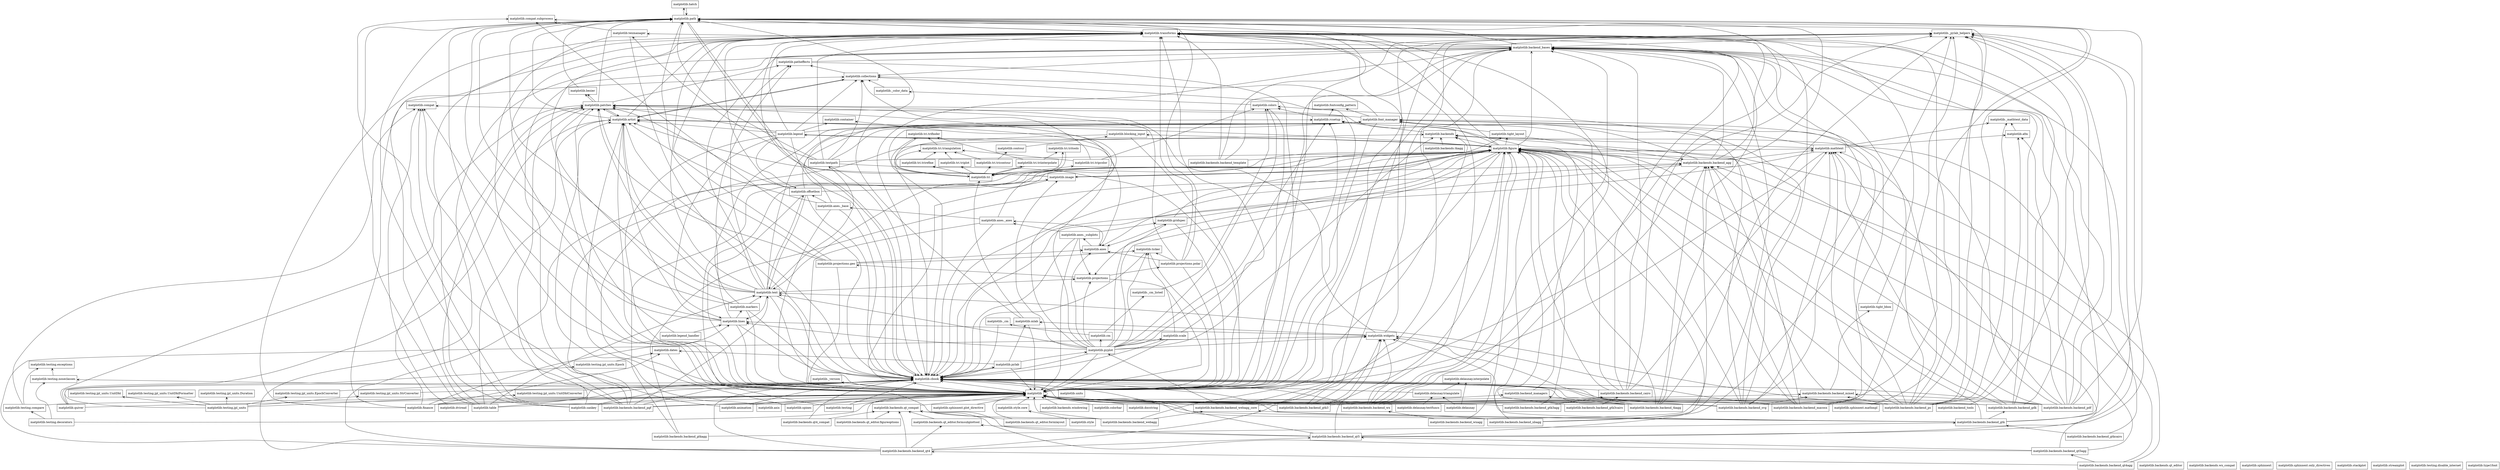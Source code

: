 digraph "packages_No_Name" {
charset="utf-8"
rankdir=BT
"0" [label="matplotlib", shape="box"];
"1" [label="matplotlib._cm", shape="box"];
"2" [label="matplotlib._cm_listed", shape="box"];
"3" [label="matplotlib._color_data", shape="box"];
"4" [label="matplotlib._mathtext_data", shape="box"];
"5" [label="matplotlib._pylab_helpers", shape="box"];
"6" [label="matplotlib._version", shape="box"];
"7" [label="matplotlib.afm", shape="box"];
"8" [label="matplotlib.animation", shape="box"];
"9" [label="matplotlib.artist", shape="box"];
"10" [label="matplotlib.axes", shape="box"];
"11" [label="matplotlib.axes._axes", shape="box"];
"12" [label="matplotlib.axes._base", shape="box"];
"13" [label="matplotlib.axes._subplots", shape="box"];
"14" [label="matplotlib.axis", shape="box"];
"15" [label="matplotlib.backend_bases", shape="box"];
"16" [label="matplotlib.backend_managers", shape="box"];
"17" [label="matplotlib.backend_tools", shape="box"];
"18" [label="matplotlib.backends", shape="box"];
"19" [label="matplotlib.backends.backend_agg", shape="box"];
"20" [label="matplotlib.backends.backend_cairo", shape="box"];
"21" [label="matplotlib.backends.backend_gdk", shape="box"];
"22" [label="matplotlib.backends.backend_gtk", shape="box"];
"23" [label="matplotlib.backends.backend_gtk3", shape="box"];
"24" [label="matplotlib.backends.backend_gtk3agg", shape="box"];
"25" [label="matplotlib.backends.backend_gtk3cairo", shape="box"];
"26" [label="matplotlib.backends.backend_gtkagg", shape="box"];
"27" [label="matplotlib.backends.backend_gtkcairo", shape="box"];
"28" [label="matplotlib.backends.backend_macosx", shape="box"];
"29" [label="matplotlib.backends.backend_mixed", shape="box"];
"30" [label="matplotlib.backends.backend_nbagg", shape="box"];
"31" [label="matplotlib.backends.backend_pdf", shape="box"];
"32" [label="matplotlib.backends.backend_pgf", shape="box"];
"33" [label="matplotlib.backends.backend_ps", shape="box"];
"34" [label="matplotlib.backends.backend_qt4", shape="box"];
"35" [label="matplotlib.backends.backend_qt4agg", shape="box"];
"36" [label="matplotlib.backends.backend_qt5", shape="box"];
"37" [label="matplotlib.backends.backend_qt5agg", shape="box"];
"38" [label="matplotlib.backends.backend_svg", shape="box"];
"39" [label="matplotlib.backends.backend_template", shape="box"];
"40" [label="matplotlib.backends.backend_tkagg", shape="box"];
"41" [label="matplotlib.backends.backend_webagg", shape="box"];
"42" [label="matplotlib.backends.backend_webagg_core", shape="box"];
"43" [label="matplotlib.backends.backend_wx", shape="box"];
"44" [label="matplotlib.backends.backend_wxagg", shape="box"];
"45" [label="matplotlib.backends.qt4_compat", shape="box"];
"46" [label="matplotlib.backends.qt_compat", shape="box"];
"47" [label="matplotlib.backends.qt_editor", shape="box"];
"48" [label="matplotlib.backends.qt_editor.figureoptions", shape="box"];
"49" [label="matplotlib.backends.qt_editor.formlayout", shape="box"];
"50" [label="matplotlib.backends.qt_editor.formsubplottool", shape="box"];
"51" [label="matplotlib.backends.tkagg", shape="box"];
"52" [label="matplotlib.backends.windowing", shape="box"];
"53" [label="matplotlib.backends.wx_compat", shape="box"];
"54" [label="matplotlib.bezier", shape="box"];
"55" [label="matplotlib.blocking_input", shape="box"];
"56" [label="matplotlib.cbook", shape="box"];
"57" [label="matplotlib.cm", shape="box"];
"58" [label="matplotlib.collections", shape="box"];
"59" [label="matplotlib.colorbar", shape="box"];
"60" [label="matplotlib.colors", shape="box"];
"61" [label="matplotlib.compat", shape="box"];
"62" [label="matplotlib.compat.subprocess", shape="box"];
"63" [label="matplotlib.container", shape="box"];
"64" [label="matplotlib.contour", shape="box"];
"65" [label="matplotlib.dates", shape="box"];
"66" [label="matplotlib.delaunay", shape="box"];
"67" [label="matplotlib.delaunay.interpolate", shape="box"];
"68" [label="matplotlib.delaunay.testfuncs", shape="box"];
"69" [label="matplotlib.delaunay.triangulate", shape="box"];
"70" [label="matplotlib.docstring", shape="box"];
"71" [label="matplotlib.dviread", shape="box"];
"72" [label="matplotlib.figure", shape="box"];
"73" [label="matplotlib.finance", shape="box"];
"74" [label="matplotlib.font_manager", shape="box"];
"75" [label="matplotlib.fontconfig_pattern", shape="box"];
"76" [label="matplotlib.gridspec", shape="box"];
"77" [label="matplotlib.hatch", shape="box"];
"78" [label="matplotlib.image", shape="box"];
"79" [label="matplotlib.legend", shape="box"];
"80" [label="matplotlib.legend_handler", shape="box"];
"81" [label="matplotlib.lines", shape="box"];
"82" [label="matplotlib.markers", shape="box"];
"83" [label="matplotlib.mathtext", shape="box"];
"84" [label="matplotlib.mlab", shape="box"];
"85" [label="matplotlib.offsetbox", shape="box"];
"86" [label="matplotlib.patches", shape="box"];
"87" [label="matplotlib.path", shape="box"];
"88" [label="matplotlib.patheffects", shape="box"];
"89" [label="matplotlib.projections", shape="box"];
"90" [label="matplotlib.projections.geo", shape="box"];
"91" [label="matplotlib.projections.polar", shape="box"];
"92" [label="matplotlib.pylab", shape="box"];
"93" [label="matplotlib.pyplot", shape="box"];
"94" [label="matplotlib.quiver", shape="box"];
"95" [label="matplotlib.rcsetup", shape="box"];
"96" [label="matplotlib.sankey", shape="box"];
"97" [label="matplotlib.scale", shape="box"];
"98" [label="matplotlib.sphinxext", shape="box"];
"99" [label="matplotlib.sphinxext.mathmpl", shape="box"];
"100" [label="matplotlib.sphinxext.only_directives", shape="box"];
"101" [label="matplotlib.sphinxext.plot_directive", shape="box"];
"102" [label="matplotlib.spines", shape="box"];
"103" [label="matplotlib.stackplot", shape="box"];
"104" [label="matplotlib.streamplot", shape="box"];
"105" [label="matplotlib.style", shape="box"];
"106" [label="matplotlib.style.core", shape="box"];
"107" [label="matplotlib.table", shape="box"];
"108" [label="matplotlib.testing", shape="box"];
"109" [label="matplotlib.testing.compare", shape="box"];
"110" [label="matplotlib.testing.decorators", shape="box"];
"111" [label="matplotlib.testing.disable_internet", shape="box"];
"112" [label="matplotlib.testing.exceptions", shape="box"];
"113" [label="matplotlib.testing.jpl_units", shape="box"];
"114" [label="matplotlib.testing.jpl_units.Duration", shape="box"];
"115" [label="matplotlib.testing.jpl_units.Epoch", shape="box"];
"116" [label="matplotlib.testing.jpl_units.EpochConverter", shape="box"];
"117" [label="matplotlib.testing.jpl_units.StrConverter", shape="box"];
"118" [label="matplotlib.testing.jpl_units.UnitDbl", shape="box"];
"119" [label="matplotlib.testing.jpl_units.UnitDblConverter", shape="box"];
"120" [label="matplotlib.testing.jpl_units.UnitDblFormatter", shape="box"];
"121" [label="matplotlib.testing.noseclasses", shape="box"];
"122" [label="matplotlib.texmanager", shape="box"];
"123" [label="matplotlib.text", shape="box"];
"124" [label="matplotlib.textpath", shape="box"];
"125" [label="matplotlib.ticker", shape="box"];
"126" [label="matplotlib.tight_bbox", shape="box"];
"127" [label="matplotlib.tight_layout", shape="box"];
"128" [label="matplotlib.transforms", shape="box"];
"129" [label="matplotlib.tri", shape="box"];
"130" [label="matplotlib.tri.triangulation", shape="box"];
"131" [label="matplotlib.tri.tricontour", shape="box"];
"132" [label="matplotlib.tri.trifinder", shape="box"];
"133" [label="matplotlib.tri.triinterpolate", shape="box"];
"134" [label="matplotlib.tri.tripcolor", shape="box"];
"135" [label="matplotlib.tri.triplot", shape="box"];
"136" [label="matplotlib.tri.trirefine", shape="box"];
"137" [label="matplotlib.tri.tritools", shape="box"];
"138" [label="matplotlib.type1font", shape="box"];
"139" [label="matplotlib.units", shape="box"];
"140" [label="matplotlib.widgets", shape="box"];
"0" -> "0" [arrowhead="open", arrowtail="none"];
"0" -> "6" [arrowhead="open", arrowtail="none"];
"0" -> "56" [arrowhead="open", arrowtail="none"];
"0" -> "61" [arrowhead="open", arrowtail="none"];
"0" -> "95" [arrowhead="open", arrowtail="none"];
"0" -> "121" [arrowhead="open", arrowtail="none"];
"1" -> "56" [arrowhead="open", arrowtail="none"];
"2" -> "60" [arrowhead="open", arrowtail="none"];
"3" -> "58" [arrowhead="open", arrowtail="none"];
"7" -> "4" [arrowhead="open", arrowtail="none"];
"8" -> "0" [arrowhead="open", arrowtail="none"];
"8" -> "56" [arrowhead="open", arrowtail="none"];
"8" -> "61" [arrowhead="open", arrowtail="none"];
"9" -> "0" [arrowhead="open", arrowtail="none"];
"9" -> "56" [arrowhead="open", arrowtail="none"];
"9" -> "58" [arrowhead="open", arrowtail="none"];
"9" -> "86" [arrowhead="open", arrowtail="none"];
"9" -> "87" [arrowhead="open", arrowtail="none"];
"9" -> "128" [arrowhead="open", arrowtail="none"];
"10" -> "11" [arrowhead="open", arrowtail="none"];
"10" -> "13" [arrowhead="open", arrowtail="none"];
"11" -> "0" [arrowhead="open", arrowtail="none"];
"11" -> "12" [arrowhead="open", arrowtail="none"];
"11" -> "56" [arrowhead="open", arrowtail="none"];
"11" -> "63" [arrowhead="open", arrowtail="none"];
"12" -> "0" [arrowhead="open", arrowtail="none"];
"12" -> "9" [arrowhead="open", arrowtail="none"];
"12" -> "56" [arrowhead="open", arrowtail="none"];
"12" -> "85" [arrowhead="open", arrowtail="none"];
"12" -> "95" [arrowhead="open", arrowtail="none"];
"13" -> "0" [arrowhead="open", arrowtail="none"];
"13" -> "11" [arrowhead="open", arrowtail="none"];
"13" -> "56" [arrowhead="open", arrowtail="none"];
"13" -> "76" [arrowhead="open", arrowtail="none"];
"13" -> "89" [arrowhead="open", arrowtail="none"];
"14" -> "0" [arrowhead="open", arrowtail="none"];
"14" -> "9" [arrowhead="open", arrowtail="none"];
"15" -> "0" [arrowhead="open", arrowtail="none"];
"15" -> "5" [arrowhead="open", arrowtail="none"];
"15" -> "56" [arrowhead="open", arrowtail="none"];
"15" -> "58" [arrowhead="open", arrowtail="none"];
"15" -> "87" [arrowhead="open", arrowtail="none"];
"15" -> "122" [arrowhead="open", arrowtail="none"];
"15" -> "128" [arrowhead="open", arrowtail="none"];
"16" -> "95" [arrowhead="open", arrowtail="none"];
"17" -> "0" [arrowhead="open", arrowtail="none"];
"17" -> "5" [arrowhead="open", arrowtail="none"];
"18" -> "95" [arrowhead="open", arrowtail="none"];
"19" -> "0" [arrowhead="open", arrowtail="none"];
"19" -> "15" [arrowhead="open", arrowtail="none"];
"19" -> "56" [arrowhead="open", arrowtail="none"];
"19" -> "72" [arrowhead="open", arrowtail="none"];
"19" -> "74" [arrowhead="open", arrowtail="none"];
"19" -> "83" [arrowhead="open", arrowtail="none"];
"19" -> "87" [arrowhead="open", arrowtail="none"];
"19" -> "128" [arrowhead="open", arrowtail="none"];
"20" -> "15" [arrowhead="open", arrowtail="none"];
"20" -> "56" [arrowhead="open", arrowtail="none"];
"20" -> "72" [arrowhead="open", arrowtail="none"];
"20" -> "74" [arrowhead="open", arrowtail="none"];
"20" -> "83" [arrowhead="open", arrowtail="none"];
"20" -> "87" [arrowhead="open", arrowtail="none"];
"20" -> "128" [arrowhead="open", arrowtail="none"];
"21" -> "0" [arrowhead="open", arrowtail="none"];
"21" -> "5" [arrowhead="open", arrowtail="none"];
"21" -> "15" [arrowhead="open", arrowtail="none"];
"21" -> "56" [arrowhead="open", arrowtail="none"];
"21" -> "72" [arrowhead="open", arrowtail="none"];
"21" -> "83" [arrowhead="open", arrowtail="none"];
"21" -> "128" [arrowhead="open", arrowtail="none"];
"22" -> "0" [arrowhead="open", arrowtail="none"];
"22" -> "5" [arrowhead="open", arrowtail="none"];
"22" -> "15" [arrowhead="open", arrowtail="none"];
"22" -> "21" [arrowhead="open", arrowtail="none"];
"22" -> "56" [arrowhead="open", arrowtail="none"];
"22" -> "72" [arrowhead="open", arrowtail="none"];
"22" -> "140" [arrowhead="open", arrowtail="none"];
"23" -> "0" [arrowhead="open", arrowtail="none"];
"23" -> "5" [arrowhead="open", arrowtail="none"];
"23" -> "15" [arrowhead="open", arrowtail="none"];
"23" -> "16" [arrowhead="open", arrowtail="none"];
"23" -> "56" [arrowhead="open", arrowtail="none"];
"23" -> "72" [arrowhead="open", arrowtail="none"];
"23" -> "140" [arrowhead="open", arrowtail="none"];
"24" -> "0" [arrowhead="open", arrowtail="none"];
"24" -> "20" [arrowhead="open", arrowtail="none"];
"24" -> "72" [arrowhead="open", arrowtail="none"];
"25" -> "20" [arrowhead="open", arrowtail="none"];
"25" -> "72" [arrowhead="open", arrowtail="none"];
"26" -> "19" [arrowhead="open", arrowtail="none"];
"26" -> "22" [arrowhead="open", arrowtail="none"];
"26" -> "72" [arrowhead="open", arrowtail="none"];
"27" -> "18" [arrowhead="open", arrowtail="none"];
"27" -> "22" [arrowhead="open", arrowtail="none"];
"28" -> "0" [arrowhead="open", arrowtail="none"];
"28" -> "5" [arrowhead="open", arrowtail="none"];
"28" -> "15" [arrowhead="open", arrowtail="none"];
"28" -> "18" [arrowhead="open", arrowtail="none"];
"28" -> "19" [arrowhead="open", arrowtail="none"];
"28" -> "72" [arrowhead="open", arrowtail="none"];
"28" -> "140" [arrowhead="open", arrowtail="none"];
"29" -> "19" [arrowhead="open", arrowtail="none"];
"29" -> "126" [arrowhead="open", arrowtail="none"];
"30" -> "0" [arrowhead="open", arrowtail="none"];
"30" -> "5" [arrowhead="open", arrowtail="none"];
"30" -> "15" [arrowhead="open", arrowtail="none"];
"30" -> "42" [arrowhead="open", arrowtail="none"];
"30" -> "72" [arrowhead="open", arrowtail="none"];
"31" -> "0" [arrowhead="open", arrowtail="none"];
"31" -> "5" [arrowhead="open", arrowtail="none"];
"31" -> "7" [arrowhead="open", arrowtail="none"];
"31" -> "15" [arrowhead="open", arrowtail="none"];
"31" -> "29" [arrowhead="open", arrowtail="none"];
"31" -> "56" [arrowhead="open", arrowtail="none"];
"31" -> "72" [arrowhead="open", arrowtail="none"];
"31" -> "74" [arrowhead="open", arrowtail="none"];
"31" -> "83" [arrowhead="open", arrowtail="none"];
"31" -> "87" [arrowhead="open", arrowtail="none"];
"31" -> "128" [arrowhead="open", arrowtail="none"];
"32" -> "0" [arrowhead="open", arrowtail="none"];
"32" -> "15" [arrowhead="open", arrowtail="none"];
"32" -> "29" [arrowhead="open", arrowtail="none"];
"32" -> "56" [arrowhead="open", arrowtail="none"];
"32" -> "61" [arrowhead="open", arrowtail="none"];
"32" -> "62" [arrowhead="open", arrowtail="none"];
"32" -> "72" [arrowhead="open", arrowtail="none"];
"32" -> "87" [arrowhead="open", arrowtail="none"];
"32" -> "123" [arrowhead="open", arrowtail="none"];
"33" -> "0" [arrowhead="open", arrowtail="none"];
"33" -> "4" [arrowhead="open", arrowtail="none"];
"33" -> "5" [arrowhead="open", arrowtail="none"];
"33" -> "7" [arrowhead="open", arrowtail="none"];
"33" -> "15" [arrowhead="open", arrowtail="none"];
"33" -> "29" [arrowhead="open", arrowtail="none"];
"33" -> "56" [arrowhead="open", arrowtail="none"];
"33" -> "62" [arrowhead="open", arrowtail="none"];
"33" -> "72" [arrowhead="open", arrowtail="none"];
"33" -> "74" [arrowhead="open", arrowtail="none"];
"33" -> "83" [arrowhead="open", arrowtail="none"];
"33" -> "87" [arrowhead="open", arrowtail="none"];
"33" -> "123" [arrowhead="open", arrowtail="none"];
"33" -> "128" [arrowhead="open", arrowtail="none"];
"34" -> "5" [arrowhead="open", arrowtail="none"];
"34" -> "15" [arrowhead="open", arrowtail="none"];
"34" -> "36" [arrowhead="open", arrowtail="none"];
"34" -> "46" [arrowhead="open", arrowtail="none"];
"34" -> "50" [arrowhead="open", arrowtail="none"];
"34" -> "56" [arrowhead="open", arrowtail="none"];
"34" -> "72" [arrowhead="open", arrowtail="none"];
"34" -> "140" [arrowhead="open", arrowtail="none"];
"35" -> "19" [arrowhead="open", arrowtail="none"];
"35" -> "34" [arrowhead="open", arrowtail="none"];
"35" -> "37" [arrowhead="open", arrowtail="none"];
"35" -> "72" [arrowhead="open", arrowtail="none"];
"36" -> "5" [arrowhead="open", arrowtail="none"];
"36" -> "15" [arrowhead="open", arrowtail="none"];
"36" -> "46" [arrowhead="open", arrowtail="none"];
"36" -> "50" [arrowhead="open", arrowtail="none"];
"36" -> "56" [arrowhead="open", arrowtail="none"];
"36" -> "72" [arrowhead="open", arrowtail="none"];
"36" -> "140" [arrowhead="open", arrowtail="none"];
"37" -> "19" [arrowhead="open", arrowtail="none"];
"37" -> "36" [arrowhead="open", arrowtail="none"];
"37" -> "46" [arrowhead="open", arrowtail="none"];
"37" -> "72" [arrowhead="open", arrowtail="none"];
"38" -> "0" [arrowhead="open", arrowtail="none"];
"38" -> "15" [arrowhead="open", arrowtail="none"];
"38" -> "29" [arrowhead="open", arrowtail="none"];
"38" -> "56" [arrowhead="open", arrowtail="none"];
"38" -> "60" [arrowhead="open", arrowtail="none"];
"38" -> "72" [arrowhead="open", arrowtail="none"];
"38" -> "74" [arrowhead="open", arrowtail="none"];
"38" -> "83" [arrowhead="open", arrowtail="none"];
"38" -> "87" [arrowhead="open", arrowtail="none"];
"38" -> "128" [arrowhead="open", arrowtail="none"];
"39" -> "5" [arrowhead="open", arrowtail="none"];
"39" -> "15" [arrowhead="open", arrowtail="none"];
"39" -> "72" [arrowhead="open", arrowtail="none"];
"39" -> "128" [arrowhead="open", arrowtail="none"];
"40" -> "0" [arrowhead="open", arrowtail="none"];
"40" -> "5" [arrowhead="open", arrowtail="none"];
"40" -> "15" [arrowhead="open", arrowtail="none"];
"40" -> "16" [arrowhead="open", arrowtail="none"];
"40" -> "19" [arrowhead="open", arrowtail="none"];
"40" -> "56" [arrowhead="open", arrowtail="none"];
"40" -> "72" [arrowhead="open", arrowtail="none"];
"40" -> "140" [arrowhead="open", arrowtail="none"];
"41" -> "0" [arrowhead="open", arrowtail="none"];
"41" -> "5" [arrowhead="open", arrowtail="none"];
"41" -> "42" [arrowhead="open", arrowtail="none"];
"41" -> "72" [arrowhead="open", arrowtail="none"];
"42" -> "0" [arrowhead="open", arrowtail="none"];
"42" -> "18" [arrowhead="open", arrowtail="none"];
"42" -> "72" [arrowhead="open", arrowtail="none"];
"42" -> "93" [arrowhead="open", arrowtail="none"];
"43" -> "0" [arrowhead="open", arrowtail="none"];
"43" -> "5" [arrowhead="open", arrowtail="none"];
"43" -> "15" [arrowhead="open", arrowtail="none"];
"43" -> "56" [arrowhead="open", arrowtail="none"];
"43" -> "72" [arrowhead="open", arrowtail="none"];
"43" -> "87" [arrowhead="open", arrowtail="none"];
"43" -> "128" [arrowhead="open", arrowtail="none"];
"43" -> "140" [arrowhead="open", arrowtail="none"];
"44" -> "19" [arrowhead="open", arrowtail="none"];
"44" -> "43" [arrowhead="open", arrowtail="none"];
"44" -> "72" [arrowhead="open", arrowtail="none"];
"45" -> "46" [arrowhead="open", arrowtail="none"];
"45" -> "56" [arrowhead="open", arrowtail="none"];
"46" -> "0" [arrowhead="open", arrowtail="none"];
"48" -> "0" [arrowhead="open", arrowtail="none"];
"48" -> "46" [arrowhead="open", arrowtail="none"];
"49" -> "0" [arrowhead="open", arrowtail="none"];
"49" -> "46" [arrowhead="open", arrowtail="none"];
"50" -> "46" [arrowhead="open", arrowtail="none"];
"51" -> "18" [arrowhead="open", arrowtail="none"];
"52" -> "0" [arrowhead="open", arrowtail="none"];
"54" -> "87" [arrowhead="open", arrowtail="none"];
"55" -> "0" [arrowhead="open", arrowtail="none"];
"55" -> "56" [arrowhead="open", arrowtail="none"];
"56" -> "62" [arrowhead="open", arrowtail="none"];
"56" -> "92" [arrowhead="open", arrowtail="none"];
"57" -> "1" [arrowhead="open", arrowtail="none"];
"57" -> "2" [arrowhead="open", arrowtail="none"];
"58" -> "0" [arrowhead="open", arrowtail="none"];
"58" -> "9" [arrowhead="open", arrowtail="none"];
"58" -> "88" [arrowhead="open", arrowtail="none"];
"59" -> "0" [arrowhead="open", arrowtail="none"];
"60" -> "0" [arrowhead="open", arrowtail="none"];
"60" -> "3" [arrowhead="open", arrowtail="none"];
"64" -> "55" [arrowhead="open", arrowtail="none"];
"65" -> "0" [arrowhead="open", arrowtail="none"];
"66" -> "67" [arrowhead="open", arrowtail="none"];
"66" -> "69" [arrowhead="open", arrowtail="none"];
"68" -> "0" [arrowhead="open", arrowtail="none"];
"68" -> "69" [arrowhead="open", arrowtail="none"];
"69" -> "56" [arrowhead="open", arrowtail="none"];
"69" -> "67" [arrowhead="open", arrowtail="none"];
"70" -> "0" [arrowhead="open", arrowtail="none"];
"71" -> "0" [arrowhead="open", arrowtail="none"];
"71" -> "61" [arrowhead="open", arrowtail="none"];
"72" -> "0" [arrowhead="open", arrowtail="none"];
"72" -> "9" [arrowhead="open", arrowtail="none"];
"72" -> "10" [arrowhead="open", arrowtail="none"];
"72" -> "15" [arrowhead="open", arrowtail="none"];
"72" -> "18" [arrowhead="open", arrowtail="none"];
"72" -> "55" [arrowhead="open", arrowtail="none"];
"72" -> "56" [arrowhead="open", arrowtail="none"];
"72" -> "78" [arrowhead="open", arrowtail="none"];
"72" -> "79" [arrowhead="open", arrowtail="none"];
"72" -> "86" [arrowhead="open", arrowtail="none"];
"72" -> "89" [arrowhead="open", arrowtail="none"];
"72" -> "123" [arrowhead="open", arrowtail="none"];
"72" -> "127" [arrowhead="open", arrowtail="none"];
"72" -> "128" [arrowhead="open", arrowtail="none"];
"73" -> "0" [arrowhead="open", arrowtail="none"];
"73" -> "56" [arrowhead="open", arrowtail="none"];
"73" -> "58" [arrowhead="open", arrowtail="none"];
"73" -> "65" [arrowhead="open", arrowtail="none"];
"73" -> "81" [arrowhead="open", arrowtail="none"];
"73" -> "86" [arrowhead="open", arrowtail="none"];
"73" -> "128" [arrowhead="open", arrowtail="none"];
"74" -> "0" [arrowhead="open", arrowtail="none"];
"74" -> "56" [arrowhead="open", arrowtail="none"];
"74" -> "58" [arrowhead="open", arrowtail="none"];
"74" -> "61" [arrowhead="open", arrowtail="none"];
"74" -> "75" [arrowhead="open", arrowtail="none"];
"76" -> "0" [arrowhead="open", arrowtail="none"];
"76" -> "10" [arrowhead="open", arrowtail="none"];
"76" -> "72" [arrowhead="open", arrowtail="none"];
"76" -> "127" [arrowhead="open", arrowtail="none"];
"77" -> "87" [arrowhead="open", arrowtail="none"];
"78" -> "0" [arrowhead="open", arrowtail="none"];
"78" -> "9" [arrowhead="open", arrowtail="none"];
"78" -> "19" [arrowhead="open", arrowtail="none"];
"78" -> "72" [arrowhead="open", arrowtail="none"];
"78" -> "128" [arrowhead="open", arrowtail="none"];
"79" -> "0" [arrowhead="open", arrowtail="none"];
"79" -> "9" [arrowhead="open", arrowtail="none"];
"79" -> "10" [arrowhead="open", arrowtail="none"];
"79" -> "56" [arrowhead="open", arrowtail="none"];
"79" -> "58" [arrowhead="open", arrowtail="none"];
"79" -> "63" [arrowhead="open", arrowtail="none"];
"79" -> "72" [arrowhead="open", arrowtail="none"];
"79" -> "74" [arrowhead="open", arrowtail="none"];
"79" -> "81" [arrowhead="open", arrowtail="none"];
"79" -> "85" [arrowhead="open", arrowtail="none"];
"79" -> "86" [arrowhead="open", arrowtail="none"];
"79" -> "128" [arrowhead="open", arrowtail="none"];
"80" -> "81" [arrowhead="open", arrowtail="none"];
"80" -> "86" [arrowhead="open", arrowtail="none"];
"81" -> "0" [arrowhead="open", arrowtail="none"];
"81" -> "9" [arrowhead="open", arrowtail="none"];
"81" -> "56" [arrowhead="open", arrowtail="none"];
"81" -> "82" [arrowhead="open", arrowtail="none"];
"81" -> "87" [arrowhead="open", arrowtail="none"];
"81" -> "88" [arrowhead="open", arrowtail="none"];
"81" -> "128" [arrowhead="open", arrowtail="none"];
"82" -> "0" [arrowhead="open", arrowtail="none"];
"82" -> "56" [arrowhead="open", arrowtail="none"];
"82" -> "74" [arrowhead="open", arrowtail="none"];
"82" -> "87" [arrowhead="open", arrowtail="none"];
"82" -> "123" [arrowhead="open", arrowtail="none"];
"82" -> "128" [arrowhead="open", arrowtail="none"];
"83" -> "0" [arrowhead="open", arrowtail="none"];
"83" -> "4" [arrowhead="open", arrowtail="none"];
"83" -> "7" [arrowhead="open", arrowtail="none"];
"83" -> "18" [arrowhead="open", arrowtail="none"];
"83" -> "56" [arrowhead="open", arrowtail="none"];
"83" -> "74" [arrowhead="open", arrowtail="none"];
"84" -> "0" [arrowhead="open", arrowtail="none"];
"84" -> "87" [arrowhead="open", arrowtail="none"];
"84" -> "129" [arrowhead="open", arrowtail="none"];
"85" -> "0" [arrowhead="open", arrowtail="none"];
"85" -> "56" [arrowhead="open", arrowtail="none"];
"85" -> "74" [arrowhead="open", arrowtail="none"];
"85" -> "78" [arrowhead="open", arrowtail="none"];
"85" -> "86" [arrowhead="open", arrowtail="none"];
"85" -> "123" [arrowhead="open", arrowtail="none"];
"85" -> "128" [arrowhead="open", arrowtail="none"];
"86" -> "0" [arrowhead="open", arrowtail="none"];
"86" -> "9" [arrowhead="open", arrowtail="none"];
"86" -> "54" [arrowhead="open", arrowtail="none"];
"86" -> "54" [arrowhead="open", arrowtail="none"];
"86" -> "87" [arrowhead="open", arrowtail="none"];
"86" -> "88" [arrowhead="open", arrowtail="none"];
"87" -> "0" [arrowhead="open", arrowtail="none"];
"87" -> "56" [arrowhead="open", arrowtail="none"];
"87" -> "56" [arrowhead="open", arrowtail="none"];
"87" -> "77" [arrowhead="open", arrowtail="none"];
"87" -> "128" [arrowhead="open", arrowtail="none"];
"88" -> "0" [arrowhead="open", arrowtail="none"];
"88" -> "15" [arrowhead="open", arrowtail="none"];
"89" -> "0" [arrowhead="open", arrowtail="none"];
"89" -> "90" [arrowhead="open", arrowtail="none"];
"89" -> "91" [arrowhead="open", arrowtail="none"];
"90" -> "0" [arrowhead="open", arrowtail="none"];
"90" -> "10" [arrowhead="open", arrowtail="none"];
"90" -> "86" [arrowhead="open", arrowtail="none"];
"90" -> "87" [arrowhead="open", arrowtail="none"];
"90" -> "125" [arrowhead="open", arrowtail="none"];
"90" -> "128" [arrowhead="open", arrowtail="none"];
"91" -> "0" [arrowhead="open", arrowtail="none"];
"91" -> "10" [arrowhead="open", arrowtail="none"];
"91" -> "86" [arrowhead="open", arrowtail="none"];
"91" -> "87" [arrowhead="open", arrowtail="none"];
"91" -> "125" [arrowhead="open", arrowtail="none"];
"91" -> "128" [arrowhead="open", arrowtail="none"];
"92" -> "0" [arrowhead="open", arrowtail="none"];
"92" -> "56" [arrowhead="open", arrowtail="none"];
"92" -> "65" [arrowhead="open", arrowtail="none"];
"92" -> "84" [arrowhead="open", arrowtail="none"];
"92" -> "93" [arrowhead="open", arrowtail="none"];
"93" -> "0" [arrowhead="open", arrowtail="none"];
"93" -> "9" [arrowhead="open", arrowtail="none"];
"93" -> "10" [arrowhead="open", arrowtail="none"];
"93" -> "15" [arrowhead="open", arrowtail="none"];
"93" -> "18" [arrowhead="open", arrowtail="none"];
"93" -> "56" [arrowhead="open", arrowtail="none"];
"93" -> "57" [arrowhead="open", arrowtail="none"];
"93" -> "60" [arrowhead="open", arrowtail="none"];
"93" -> "72" [arrowhead="open", arrowtail="none"];
"93" -> "76" [arrowhead="open", arrowtail="none"];
"93" -> "78" [arrowhead="open", arrowtail="none"];
"93" -> "81" [arrowhead="open", arrowtail="none"];
"93" -> "86" [arrowhead="open", arrowtail="none"];
"93" -> "89" [arrowhead="open", arrowtail="none"];
"93" -> "95" [arrowhead="open", arrowtail="none"];
"93" -> "97" [arrowhead="open", arrowtail="none"];
"93" -> "123" [arrowhead="open", arrowtail="none"];
"93" -> "125" [arrowhead="open", arrowtail="none"];
"93" -> "140" [arrowhead="open", arrowtail="none"];
"94" -> "0" [arrowhead="open", arrowtail="none"];
"94" -> "9" [arrowhead="open", arrowtail="none"];
"94" -> "56" [arrowhead="open", arrowtail="none"];
"94" -> "86" [arrowhead="open", arrowtail="none"];
"95" -> "60" [arrowhead="open", arrowtail="none"];
"95" -> "75" [arrowhead="open", arrowtail="none"];
"96" -> "0" [arrowhead="open", arrowtail="none"];
"96" -> "56" [arrowhead="open", arrowtail="none"];
"96" -> "86" [arrowhead="open", arrowtail="none"];
"96" -> "87" [arrowhead="open", arrowtail="none"];
"96" -> "128" [arrowhead="open", arrowtail="none"];
"97" -> "0" [arrowhead="open", arrowtail="none"];
"97" -> "56" [arrowhead="open", arrowtail="none"];
"97" -> "125" [arrowhead="open", arrowtail="none"];
"97" -> "128" [arrowhead="open", arrowtail="none"];
"99" -> "0" [arrowhead="open", arrowtail="none"];
"99" -> "83" [arrowhead="open", arrowtail="none"];
"101" -> "0" [arrowhead="open", arrowtail="none"];
"102" -> "0" [arrowhead="open", arrowtail="none"];
"102" -> "9" [arrowhead="open", arrowtail="none"];
"105" -> "106" [arrowhead="open", arrowtail="none"];
"106" -> "0" [arrowhead="open", arrowtail="none"];
"107" -> "0" [arrowhead="open", arrowtail="none"];
"107" -> "9" [arrowhead="open", arrowtail="none"];
"107" -> "56" [arrowhead="open", arrowtail="none"];
"107" -> "86" [arrowhead="open", arrowtail="none"];
"107" -> "87" [arrowhead="open", arrowtail="none"];
"107" -> "123" [arrowhead="open", arrowtail="none"];
"107" -> "128" [arrowhead="open", arrowtail="none"];
"108" -> "0" [arrowhead="open", arrowtail="none"];
"108" -> "18" [arrowhead="open", arrowtail="none"];
"108" -> "56" [arrowhead="open", arrowtail="none"];
"109" -> "0" [arrowhead="open", arrowtail="none"];
"109" -> "61" [arrowhead="open", arrowtail="none"];
"109" -> "112" [arrowhead="open", arrowtail="none"];
"110" -> "0" [arrowhead="open", arrowtail="none"];
"110" -> "109" [arrowhead="open", arrowtail="none"];
"110" -> "121" [arrowhead="open", arrowtail="none"];
"113" -> "114" [arrowhead="open", arrowtail="none"];
"113" -> "115" [arrowhead="open", arrowtail="none"];
"113" -> "116" [arrowhead="open", arrowtail="none"];
"113" -> "117" [arrowhead="open", arrowtail="none"];
"113" -> "118" [arrowhead="open", arrowtail="none"];
"113" -> "119" [arrowhead="open", arrowtail="none"];
"113" -> "120" [arrowhead="open", arrowtail="none"];
"115" -> "65" [arrowhead="open", arrowtail="none"];
"116" -> "56" [arrowhead="open", arrowtail="none"];
"117" -> "56" [arrowhead="open", arrowtail="none"];
"119" -> "56" [arrowhead="open", arrowtail="none"];
"121" -> "112" [arrowhead="open", arrowtail="none"];
"122" -> "0" [arrowhead="open", arrowtail="none"];
"122" -> "56" [arrowhead="open", arrowtail="none"];
"122" -> "62" [arrowhead="open", arrowtail="none"];
"123" -> "0" [arrowhead="open", arrowtail="none"];
"123" -> "9" [arrowhead="open", arrowtail="none"];
"123" -> "15" [arrowhead="open", arrowtail="none"];
"123" -> "56" [arrowhead="open", arrowtail="none"];
"123" -> "74" [arrowhead="open", arrowtail="none"];
"123" -> "81" [arrowhead="open", arrowtail="none"];
"123" -> "85" [arrowhead="open", arrowtail="none"];
"123" -> "86" [arrowhead="open", arrowtail="none"];
"123" -> "87" [arrowhead="open", arrowtail="none"];
"123" -> "88" [arrowhead="open", arrowtail="none"];
"123" -> "89" [arrowhead="open", arrowtail="none"];
"123" -> "124" [arrowhead="open", arrowtail="none"];
"123" -> "128" [arrowhead="open", arrowtail="none"];
"124" -> "0" [arrowhead="open", arrowtail="none"];
"124" -> "56" [arrowhead="open", arrowtail="none"];
"124" -> "58" [arrowhead="open", arrowtail="none"];
"124" -> "74" [arrowhead="open", arrowtail="none"];
"124" -> "83" [arrowhead="open", arrowtail="none"];
"124" -> "87" [arrowhead="open", arrowtail="none"];
"124" -> "122" [arrowhead="open", arrowtail="none"];
"124" -> "128" [arrowhead="open", arrowtail="none"];
"125" -> "0" [arrowhead="open", arrowtail="none"];
"125" -> "56" [arrowhead="open", arrowtail="none"];
"126" -> "128" [arrowhead="open", arrowtail="none"];
"127" -> "19" [arrowhead="open", arrowtail="none"];
"127" -> "74" [arrowhead="open", arrowtail="none"];
"127" -> "128" [arrowhead="open", arrowtail="none"];
"128" -> "87" [arrowhead="open", arrowtail="none"];
"129" -> "130" [arrowhead="open", arrowtail="none"];
"129" -> "131" [arrowhead="open", arrowtail="none"];
"129" -> "132" [arrowhead="open", arrowtail="none"];
"129" -> "133" [arrowhead="open", arrowtail="none"];
"129" -> "134" [arrowhead="open", arrowtail="none"];
"129" -> "135" [arrowhead="open", arrowtail="none"];
"129" -> "136" [arrowhead="open", arrowtail="none"];
"129" -> "137" [arrowhead="open", arrowtail="none"];
"130" -> "132" [arrowhead="open", arrowtail="none"];
"131" -> "64" [arrowhead="open", arrowtail="none"];
"131" -> "130" [arrowhead="open", arrowtail="none"];
"132" -> "129" [arrowhead="open", arrowtail="none"];
"133" -> "129" [arrowhead="open", arrowtail="none"];
"133" -> "132" [arrowhead="open", arrowtail="none"];
"133" -> "137" [arrowhead="open", arrowtail="none"];
"134" -> "58" [arrowhead="open", arrowtail="none"];
"134" -> "60" [arrowhead="open", arrowtail="none"];
"134" -> "130" [arrowhead="open", arrowtail="none"];
"135" -> "130" [arrowhead="open", arrowtail="none"];
"136" -> "130" [arrowhead="open", arrowtail="none"];
"137" -> "129" [arrowhead="open", arrowtail="none"];
"139" -> "56" [arrowhead="open", arrowtail="none"];
"140" -> "81" [arrowhead="open", arrowtail="none"];
"140" -> "84" [arrowhead="open", arrowtail="none"];
"140" -> "86" [arrowhead="open", arrowtail="none"];
"140" -> "128" [arrowhead="open", arrowtail="none"];
}
